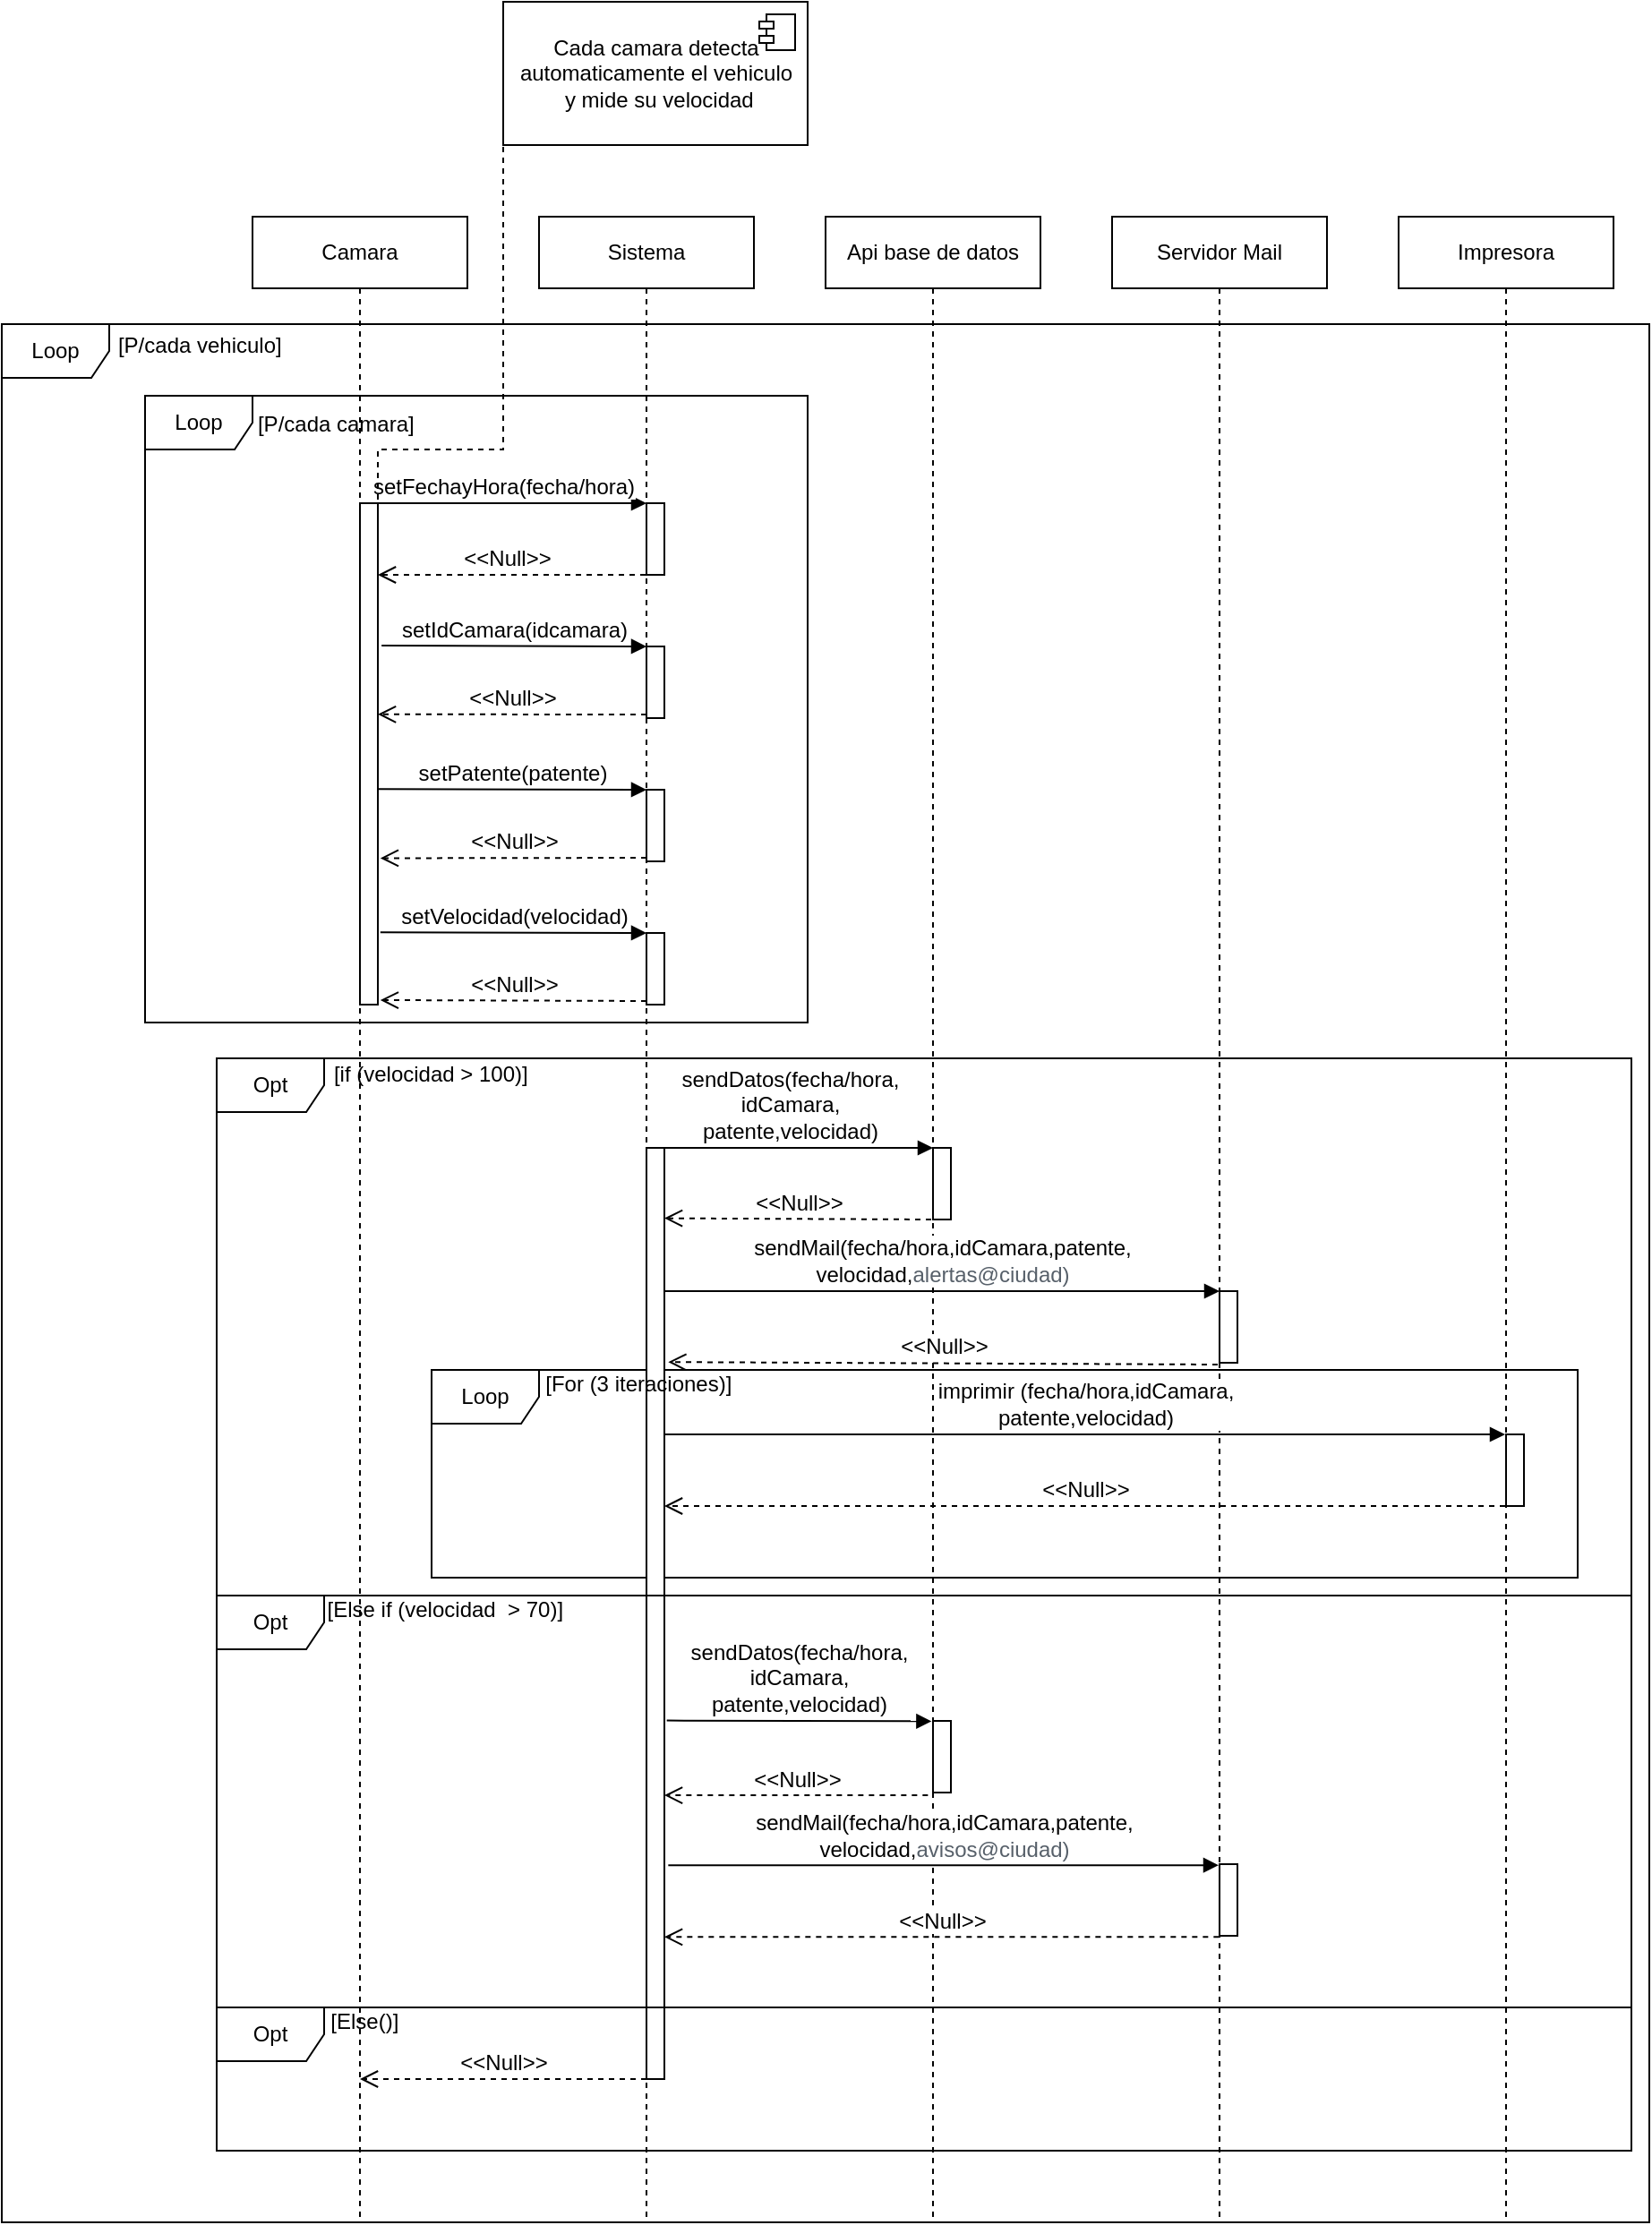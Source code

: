 <mxfile version="20.5.1" type="device"><diagram id="y-66_ImeQu9oK-cZ_WoU" name="Página-1"><mxGraphModel dx="2012" dy="1831" grid="1" gridSize="10" guides="1" tooltips="1" connect="1" arrows="1" fold="1" page="1" pageScale="1" pageWidth="827" pageHeight="1169" math="0" shadow="0"><root><mxCell id="0"/><mxCell id="1" parent="0"/><mxCell id="oXnmx4VzTs4B_nstwqR2-78" value="Loop" style="shape=umlFrame;whiteSpace=wrap;html=1;fontFamily=Helvetica;fontSize=12;" parent="1" vertex="1"><mxGeometry x="-120" y="140" width="920" height="1060" as="geometry"/></mxCell><mxCell id="oXnmx4VzTs4B_nstwqR2-60" value="Loop" style="shape=umlFrame;whiteSpace=wrap;html=1;fontFamily=Helvetica;fontSize=12;" parent="1" vertex="1"><mxGeometry x="120" y="724" width="640" height="116" as="geometry"/></mxCell><mxCell id="oXnmx4VzTs4B_nstwqR2-42" value="Loop" style="shape=umlFrame;whiteSpace=wrap;html=1;fontSize=12;" parent="1" vertex="1"><mxGeometry x="-40" y="180" width="370" height="350" as="geometry"/></mxCell><mxCell id="AMCT4g8INcKYV2SJDhVp-4" value="Sistema" style="shape=umlLifeline;perimeter=lifelinePerimeter;whiteSpace=wrap;html=1;container=0;collapsible=0;recursiveResize=0;outlineConnect=0;size=40;" parent="1" vertex="1"><mxGeometry x="180" y="80" width="120" height="1120" as="geometry"/></mxCell><mxCell id="oXnmx4VzTs4B_nstwqR2-1" value="Servidor Mail" style="shape=umlLifeline;perimeter=lifelinePerimeter;whiteSpace=wrap;html=1;container=1;collapsible=0;recursiveResize=0;outlineConnect=0;" parent="1" vertex="1"><mxGeometry x="500" y="80" width="120" height="1120" as="geometry"/></mxCell><mxCell id="oXnmx4VzTs4B_nstwqR2-54" value="" style="html=1;points=[];perimeter=orthogonalPerimeter;fontSize=12;" parent="oXnmx4VzTs4B_nstwqR2-1" vertex="1"><mxGeometry x="60" y="600" width="10" height="40" as="geometry"/></mxCell><mxCell id="oXnmx4VzTs4B_nstwqR2-68" value="" style="html=1;points=[];perimeter=orthogonalPerimeter;fontFamily=Helvetica;fontSize=12;" parent="oXnmx4VzTs4B_nstwqR2-1" vertex="1"><mxGeometry x="60" y="920" width="10" height="40" as="geometry"/></mxCell><mxCell id="oXnmx4VzTs4B_nstwqR2-2" value="Impresora" style="shape=umlLifeline;perimeter=lifelinePerimeter;whiteSpace=wrap;html=1;container=1;collapsible=0;recursiveResize=0;outlineConnect=0;" parent="1" vertex="1"><mxGeometry x="660" y="80" width="120" height="1120" as="geometry"/></mxCell><mxCell id="oXnmx4VzTs4B_nstwqR2-57" value="" style="html=1;points=[];perimeter=orthogonalPerimeter;fontFamily=Helvetica;fontSize=12;" parent="oXnmx4VzTs4B_nstwqR2-2" vertex="1"><mxGeometry x="60" y="680" width="10" height="40" as="geometry"/></mxCell><mxCell id="oXnmx4VzTs4B_nstwqR2-3" value="Api base de datos" style="shape=umlLifeline;perimeter=lifelinePerimeter;whiteSpace=wrap;html=1;container=1;collapsible=0;recursiveResize=0;outlineConnect=0;" parent="1" vertex="1"><mxGeometry x="340" y="80" width="120" height="1120" as="geometry"/></mxCell><mxCell id="oXnmx4VzTs4B_nstwqR2-67" value="" style="html=1;points=[];perimeter=orthogonalPerimeter;fontFamily=Helvetica;fontSize=12;" parent="oXnmx4VzTs4B_nstwqR2-3" vertex="1"><mxGeometry x="60" y="840" width="10" height="40" as="geometry"/></mxCell><mxCell id="oXnmx4VzTs4B_nstwqR2-5" value="&lt;font style=&quot;font-size: 12px;&quot;&gt;setFechayHora(fecha/hora)&lt;br&gt;&lt;/font&gt;" style="html=1;verticalAlign=bottom;endArrow=block;entryX=0;entryY=0;rounded=0;" parent="1" source="AMCT4g8INcKYV2SJDhVp-3" target="oXnmx4VzTs4B_nstwqR2-4" edge="1"><mxGeometry relative="1" as="geometry"><mxPoint x="170" y="300" as="sourcePoint"/></mxGeometry></mxCell><mxCell id="oXnmx4VzTs4B_nstwqR2-6" value="&lt;font style=&quot;font-size: 12px;&quot;&gt;&amp;lt;&amp;lt;Null&amp;gt;&amp;gt;&lt;/font&gt;" style="html=1;verticalAlign=bottom;endArrow=open;dashed=1;endSize=8;rounded=0;" parent="1" source="AMCT4g8INcKYV2SJDhVp-4" edge="1"><mxGeometry x="0.035" relative="1" as="geometry"><mxPoint x="90" y="280" as="targetPoint"/><Array as="points"><mxPoint x="220" y="280"/><mxPoint x="180" y="280"/></Array><mxPoint as="offset"/></mxGeometry></mxCell><mxCell id="oXnmx4VzTs4B_nstwqR2-24" value="&amp;lt;&amp;lt;Null&amp;gt;&amp;gt;" style="html=1;verticalAlign=bottom;endArrow=open;dashed=1;endSize=8;exitX=0;exitY=0.95;rounded=0;fontSize=12;entryX=1;entryY=0.421;entryDx=0;entryDy=0;entryPerimeter=0;" parent="1" source="oXnmx4VzTs4B_nstwqR2-22" target="AMCT4g8INcKYV2SJDhVp-5" edge="1"><mxGeometry relative="1" as="geometry"><mxPoint x="110" y="358" as="targetPoint"/></mxGeometry></mxCell><mxCell id="oXnmx4VzTs4B_nstwqR2-23" value="setIdCamara(idcamara)" style="html=1;verticalAlign=bottom;endArrow=block;entryX=0;entryY=0;rounded=0;fontSize=12;exitX=1.21;exitY=0.284;exitDx=0;exitDy=0;exitPerimeter=0;" parent="1" source="AMCT4g8INcKYV2SJDhVp-5" target="oXnmx4VzTs4B_nstwqR2-22" edge="1"><mxGeometry relative="1" as="geometry"><mxPoint x="110" y="320" as="sourcePoint"/></mxGeometry></mxCell><mxCell id="oXnmx4VzTs4B_nstwqR2-31" value="setPatente(patente)" style="html=1;verticalAlign=bottom;endArrow=block;entryX=0;entryY=0;rounded=0;fontSize=12;exitX=0.934;exitY=0.57;exitDx=0;exitDy=0;exitPerimeter=0;" parent="1" source="AMCT4g8INcKYV2SJDhVp-5" target="oXnmx4VzTs4B_nstwqR2-30" edge="1"><mxGeometry relative="1" as="geometry"><mxPoint x="120" y="400" as="sourcePoint"/></mxGeometry></mxCell><mxCell id="oXnmx4VzTs4B_nstwqR2-32" value="&amp;lt;&amp;lt;Null&amp;gt;&amp;gt;" style="html=1;verticalAlign=bottom;endArrow=open;dashed=1;endSize=8;exitX=0;exitY=0.95;rounded=0;fontSize=12;entryX=1.141;entryY=0.708;entryDx=0;entryDy=0;entryPerimeter=0;" parent="1" source="oXnmx4VzTs4B_nstwqR2-30" target="AMCT4g8INcKYV2SJDhVp-5" edge="1"><mxGeometry relative="1" as="geometry"><mxPoint x="110" y="438" as="targetPoint"/></mxGeometry></mxCell><mxCell id="oXnmx4VzTs4B_nstwqR2-36" value="&amp;lt;&amp;lt;Null&amp;gt;&amp;gt;" style="html=1;verticalAlign=bottom;endArrow=open;dashed=1;endSize=8;exitX=0;exitY=0.95;rounded=0;fontSize=12;entryX=1.141;entryY=0.991;entryDx=0;entryDy=0;entryPerimeter=0;" parent="1" source="oXnmx4VzTs4B_nstwqR2-34" target="AMCT4g8INcKYV2SJDhVp-5" edge="1"><mxGeometry relative="1" as="geometry"><mxPoint x="100" y="520" as="targetPoint"/></mxGeometry></mxCell><mxCell id="oXnmx4VzTs4B_nstwqR2-35" value="setVelocidad(velocidad)" style="html=1;verticalAlign=bottom;endArrow=block;entryX=0;entryY=0;rounded=0;fontSize=12;exitX=1.141;exitY=0.856;exitDx=0;exitDy=0;exitPerimeter=0;" parent="1" source="AMCT4g8INcKYV2SJDhVp-5" target="oXnmx4VzTs4B_nstwqR2-34" edge="1"><mxGeometry relative="1" as="geometry"><mxPoint x="120" y="480" as="sourcePoint"/></mxGeometry></mxCell><mxCell id="oXnmx4VzTs4B_nstwqR2-38" value="Cada camara detecta &lt;br&gt;automaticamente el vehiculo&lt;br&gt;&amp;nbsp;y mide su velocidad" style="html=1;dropTarget=0;fontSize=12;" parent="1" vertex="1"><mxGeometry x="160" y="-40" width="170" height="80" as="geometry"/></mxCell><mxCell id="oXnmx4VzTs4B_nstwqR2-39" value="" style="shape=module;jettyWidth=8;jettyHeight=4;fontSize=12;" parent="oXnmx4VzTs4B_nstwqR2-38" vertex="1"><mxGeometry x="1" width="20" height="20" relative="1" as="geometry"><mxPoint x="-27" y="7" as="offset"/></mxGeometry></mxCell><mxCell id="oXnmx4VzTs4B_nstwqR2-41" value="" style="endArrow=none;dashed=1;html=1;rounded=0;fontSize=12;entryX=0;entryY=1;entryDx=0;entryDy=0;" parent="1" target="oXnmx4VzTs4B_nstwqR2-38" edge="1"><mxGeometry width="50" height="50" relative="1" as="geometry"><mxPoint x="90" y="250" as="sourcePoint"/><mxPoint x="440" y="290" as="targetPoint"/><Array as="points"><mxPoint x="90" y="210"/><mxPoint x="160" y="210"/></Array></mxGeometry></mxCell><mxCell id="AMCT4g8INcKYV2SJDhVp-3" value="Camara" style="shape=umlLifeline;perimeter=lifelinePerimeter;whiteSpace=wrap;html=1;container=0;collapsible=0;recursiveResize=0;outlineConnect=0;size=40;" parent="1" vertex="1"><mxGeometry x="20" y="80" width="120" height="1120" as="geometry"/></mxCell><mxCell id="AMCT4g8INcKYV2SJDhVp-5" value="" style="html=1;points=[];perimeter=orthogonalPerimeter;" parent="1" vertex="1"><mxGeometry x="80" y="240" width="10" height="280" as="geometry"/></mxCell><mxCell id="oXnmx4VzTs4B_nstwqR2-4" value="" style="html=1;points=[];perimeter=orthogonalPerimeter;" parent="1" vertex="1"><mxGeometry x="240" y="240" width="10" height="40" as="geometry"/></mxCell><mxCell id="oXnmx4VzTs4B_nstwqR2-22" value="" style="html=1;points=[];perimeter=orthogonalPerimeter;fontSize=12;" parent="1" vertex="1"><mxGeometry x="240" y="320" width="10" height="40" as="geometry"/></mxCell><mxCell id="oXnmx4VzTs4B_nstwqR2-30" value="" style="html=1;points=[];perimeter=orthogonalPerimeter;fontSize=12;" parent="1" vertex="1"><mxGeometry x="240" y="400" width="10" height="40" as="geometry"/></mxCell><mxCell id="oXnmx4VzTs4B_nstwqR2-34" value="" style="html=1;points=[];perimeter=orthogonalPerimeter;fontSize=12;" parent="1" vertex="1"><mxGeometry x="240" y="480" width="10" height="40" as="geometry"/></mxCell><mxCell id="oXnmx4VzTs4B_nstwqR2-48" value=" [P/cada camara]" style="text;align=center;fontStyle=0;verticalAlign=middle;spacingLeft=3;spacingRight=3;strokeColor=none;rotatable=0;points=[[0,0.5],[1,0.5]];portConstraint=eastwest;fontSize=12;" parent="1" vertex="1"><mxGeometry x="20" y="180" width="90" height="30" as="geometry"/></mxCell><mxCell id="oXnmx4VzTs4B_nstwqR2-49" value="" style="html=1;points=[];perimeter=orthogonalPerimeter;fontSize=12;" parent="1" vertex="1"><mxGeometry x="240" y="600" width="10" height="520" as="geometry"/></mxCell><mxCell id="oXnmx4VzTs4B_nstwqR2-50" value="" style="html=1;points=[];perimeter=orthogonalPerimeter;fontSize=12;" parent="1" vertex="1"><mxGeometry x="400" y="600" width="10" height="40" as="geometry"/></mxCell><mxCell id="oXnmx4VzTs4B_nstwqR2-51" value="sendDatos(fecha/hora,&lt;br&gt;idCamara,&lt;br&gt;patente,velocidad)" style="html=1;verticalAlign=bottom;endArrow=block;rounded=0;fontSize=12;entryX=0;entryY=0;entryDx=0;entryDy=0;entryPerimeter=0;exitX=0;exitY=0;exitDx=0;exitDy=0;exitPerimeter=0;" parent="1" source="oXnmx4VzTs4B_nstwqR2-49" target="oXnmx4VzTs4B_nstwqR2-50" edge="1"><mxGeometry width="80" relative="1" as="geometry"><mxPoint x="240" y="560" as="sourcePoint"/><mxPoint x="320" y="560" as="targetPoint"/></mxGeometry></mxCell><mxCell id="oXnmx4VzTs4B_nstwqR2-53" value="&amp;lt;&amp;lt;Null&amp;gt;&amp;gt;" style="html=1;verticalAlign=bottom;endArrow=open;dashed=1;endSize=8;rounded=0;fontSize=12;" parent="1" edge="1"><mxGeometry relative="1" as="geometry"><mxPoint x="399" y="640" as="sourcePoint"/><mxPoint x="250" y="639.31" as="targetPoint"/></mxGeometry></mxCell><mxCell id="oXnmx4VzTs4B_nstwqR2-55" value="sendMail(fecha/hora,idCamara,patente,&lt;br&gt;velocidad,&lt;span style=&quot;color: rgb(87, 96, 106); text-align: left;&quot;&gt;&lt;font style=&quot;font-size: 12px;&quot;&gt;alertas@ciudad)&lt;/font&gt;&lt;/span&gt;" style="html=1;verticalAlign=bottom;endArrow=block;rounded=0;fontSize=12;" parent="1" edge="1"><mxGeometry width="80" relative="1" as="geometry"><mxPoint x="250" y="680" as="sourcePoint"/><mxPoint x="560" y="680" as="targetPoint"/></mxGeometry></mxCell><mxCell id="oXnmx4VzTs4B_nstwqR2-56" value="&amp;lt;&amp;lt;Null&amp;gt;&amp;gt;" style="html=1;verticalAlign=bottom;endArrow=open;dashed=1;endSize=8;rounded=0;fontSize=12;entryX=1.217;entryY=0.23;entryDx=0;entryDy=0;entryPerimeter=0;exitX=-0.1;exitY=1.025;exitDx=0;exitDy=0;exitPerimeter=0;" parent="1" source="oXnmx4VzTs4B_nstwqR2-54" target="oXnmx4VzTs4B_nstwqR2-49" edge="1"><mxGeometry relative="1" as="geometry"><mxPoint x="410" y="710" as="sourcePoint"/><mxPoint x="320" y="720" as="targetPoint"/></mxGeometry></mxCell><mxCell id="oXnmx4VzTs4B_nstwqR2-58" value="imprimir (fecha/hora,idCamara,&lt;br&gt;patente,velocidad)" style="html=1;verticalAlign=bottom;endArrow=block;rounded=0;fontFamily=Helvetica;fontSize=12;" parent="1" target="oXnmx4VzTs4B_nstwqR2-2" edge="1"><mxGeometry width="80" relative="1" as="geometry"><mxPoint x="250" y="760" as="sourcePoint"/><mxPoint x="410" y="720" as="targetPoint"/></mxGeometry></mxCell><mxCell id="oXnmx4VzTs4B_nstwqR2-59" value="&amp;lt;&amp;lt;Null&amp;gt;&amp;gt;" style="html=1;verticalAlign=bottom;endArrow=open;dashed=1;endSize=8;rounded=0;fontFamily=Helvetica;fontSize=12;" parent="1" source="oXnmx4VzTs4B_nstwqR2-2" edge="1"><mxGeometry relative="1" as="geometry"><mxPoint x="410" y="720" as="sourcePoint"/><mxPoint x="250" y="800" as="targetPoint"/></mxGeometry></mxCell><mxCell id="oXnmx4VzTs4B_nstwqR2-62" value=" [For (3 iteraciones)]" style="text;align=center;fontStyle=0;verticalAlign=middle;spacingLeft=3;spacingRight=3;strokeColor=none;rotatable=0;points=[[0,0.5],[1,0.5]];portConstraint=eastwest;fontSize=12;" parent="1" vertex="1"><mxGeometry x="189" y="716" width="90" height="30" as="geometry"/></mxCell><mxCell id="oXnmx4VzTs4B_nstwqR2-64" value=" [if (velocidad &gt; 100)]" style="text;align=center;fontStyle=0;verticalAlign=middle;spacingLeft=3;spacingRight=3;strokeColor=none;rotatable=0;points=[[0,0.5],[1,0.5]];portConstraint=eastwest;fontSize=12;" parent="1" vertex="1"><mxGeometry x="73" y="543" width="90" height="30" as="geometry"/></mxCell><mxCell id="oXnmx4VzTs4B_nstwqR2-69" value="sendDatos(fecha/hora,&lt;br&gt;idCamara,&lt;br&gt;patente,velocidad)" style="html=1;verticalAlign=bottom;endArrow=block;rounded=0;fontFamily=Helvetica;fontSize=12;entryX=-0.08;entryY=0.005;entryDx=0;entryDy=0;entryPerimeter=0;exitX=1.133;exitY=0.615;exitDx=0;exitDy=0;exitPerimeter=0;" parent="1" source="oXnmx4VzTs4B_nstwqR2-49" target="oXnmx4VzTs4B_nstwqR2-67" edge="1"><mxGeometry width="80" relative="1" as="geometry"><mxPoint x="260" y="920" as="sourcePoint"/><mxPoint x="370" y="880" as="targetPoint"/></mxGeometry></mxCell><mxCell id="oXnmx4VzTs4B_nstwqR2-70" value=" [Else if (velocidad  &gt; 70)]" style="text;align=center;fontStyle=0;verticalAlign=middle;spacingLeft=3;spacingRight=3;strokeColor=none;rotatable=0;points=[[0,0.5],[1,0.5]];portConstraint=eastwest;fontSize=12;" parent="1" vertex="1"><mxGeometry x="81" y="842" width="90" height="30" as="geometry"/></mxCell><mxCell id="oXnmx4VzTs4B_nstwqR2-71" value="&amp;lt;&amp;lt;Null&amp;gt;&amp;gt;" style="html=1;verticalAlign=bottom;endArrow=open;dashed=1;endSize=8;rounded=0;fontFamily=Helvetica;fontSize=12;exitX=-0.283;exitY=1.038;exitDx=0;exitDy=0;exitPerimeter=0;" parent="1" source="oXnmx4VzTs4B_nstwqR2-67" edge="1"><mxGeometry relative="1" as="geometry"><mxPoint x="410" y="870" as="sourcePoint"/><mxPoint x="250" y="961.52" as="targetPoint"/></mxGeometry></mxCell><mxCell id="oXnmx4VzTs4B_nstwqR2-72" value="sendMail(fecha/hora,idCamara,patente,&lt;br&gt;velocidad,&lt;span style=&quot;color: rgb(87, 96, 106); text-align: left;&quot;&gt;avisos@ciudad)&lt;/span&gt;" style="html=1;verticalAlign=bottom;endArrow=block;rounded=0;fontFamily=Helvetica;fontSize=12;exitX=1.217;exitY=0.403;exitDx=0;exitDy=0;exitPerimeter=0;" parent="1" target="oXnmx4VzTs4B_nstwqR2-1" edge="1"><mxGeometry width="80" relative="1" as="geometry"><mxPoint x="252.17" y="1000.6" as="sourcePoint"/><mxPoint x="410" y="870" as="targetPoint"/></mxGeometry></mxCell><mxCell id="oXnmx4VzTs4B_nstwqR2-73" value="&amp;lt;&amp;lt;Null&amp;gt;&amp;gt;" style="html=1;verticalAlign=bottom;endArrow=open;dashed=1;endSize=8;rounded=0;fontFamily=Helvetica;fontSize=12;exitX=-0.033;exitY=1.017;exitDx=0;exitDy=0;exitPerimeter=0;" parent="1" source="oXnmx4VzTs4B_nstwqR2-68" edge="1"><mxGeometry relative="1" as="geometry"><mxPoint x="410" y="870" as="sourcePoint"/><mxPoint x="250" y="1040.68" as="targetPoint"/></mxGeometry></mxCell><mxCell id="oXnmx4VzTs4B_nstwqR2-75" value=" [Else()]" style="text;align=center;fontStyle=0;verticalAlign=middle;spacingLeft=3;spacingRight=3;strokeColor=none;rotatable=0;points=[[0,0.5],[1,0.5]];portConstraint=eastwest;fontSize=12;" parent="1" vertex="1"><mxGeometry x="36" y="1072" width="90" height="30" as="geometry"/></mxCell><mxCell id="oXnmx4VzTs4B_nstwqR2-76" value="&amp;lt;&amp;lt;Null&amp;gt;&amp;gt;" style="html=1;verticalAlign=bottom;endArrow=open;dashed=1;endSize=8;rounded=0;fontFamily=Helvetica;fontSize=12;" parent="1" edge="1"><mxGeometry relative="1" as="geometry"><mxPoint x="240" y="1120" as="sourcePoint"/><mxPoint x="80" y="1120" as="targetPoint"/></mxGeometry></mxCell><mxCell id="oXnmx4VzTs4B_nstwqR2-79" value=" [P/cada vehiculo]" style="text;align=center;fontStyle=0;verticalAlign=middle;spacingLeft=3;spacingRight=3;strokeColor=none;rotatable=0;points=[[0,0.5],[1,0.5]];portConstraint=eastwest;fontSize=12;" parent="1" vertex="1"><mxGeometry x="-56" y="136" width="90" height="30" as="geometry"/></mxCell><mxCell id="oXnmx4VzTs4B_nstwqR2-63" value="Opt" style="shape=umlFrame;whiteSpace=wrap;html=1;fontFamily=Helvetica;fontSize=12;" parent="1" vertex="1"><mxGeometry y="550" width="790" height="300" as="geometry"/></mxCell><mxCell id="oXnmx4VzTs4B_nstwqR2-65" value="Opt" style="shape=umlFrame;whiteSpace=wrap;html=1;fontFamily=Helvetica;fontSize=12;" parent="1" vertex="1"><mxGeometry y="850" width="790" height="230" as="geometry"/></mxCell><mxCell id="oXnmx4VzTs4B_nstwqR2-74" value="Opt" style="shape=umlFrame;whiteSpace=wrap;html=1;fontFamily=Helvetica;fontSize=12;" parent="1" vertex="1"><mxGeometry y="1080" width="790" height="80" as="geometry"/></mxCell></root></mxGraphModel></diagram></mxfile>